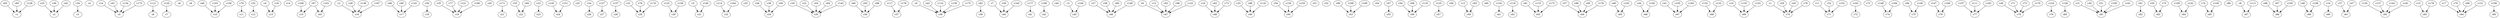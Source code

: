 strict digraph  {
c1;
c2;
c3;
c4;
c5;
c6;
c7;
c8;
c9;
c10;
c11;
c12;
c13;
c14;
c15;
c16;
c17;
c18;
c19;
c20;
c21;
c22;
c23;
c24;
c25;
c26;
c27;
c28;
c29;
c30;
c31;
c32;
c33;
c34;
c35;
c36;
c37;
c38;
c39;
c40;
c41;
c42;
c43;
c44;
c45;
c46;
c47;
c48;
c49;
c50;
c51;
c52;
c53;
c54;
c55;
c56;
c57;
c58;
c59;
c60;
c61;
c62;
c63;
c64;
c65;
c66;
c67;
c68;
c69;
c70;
c71;
c72;
c73;
c74;
c75;
c76;
c77;
c78;
c79;
c80;
c81;
c82;
c83;
c84;
c85;
c86;
c87;
c88;
c89;
c90;
c91;
c92;
c93;
c94;
c95;
v1;
v2;
v3;
v4;
v5;
v6;
v7;
v8;
v9;
v10;
v11;
v12;
v13;
v14;
v15;
v16;
v17;
v18;
v19;
v20;
v21;
v22;
v23;
v24;
v25;
v26;
v27;
v28;
v29;
v30;
v31;
v32;
v33;
v34;
v35;
v36;
v37;
v38;
v39;
v40;
v41;
v42;
v43;
v44;
v45;
v46;
v47;
v48;
v49;
v50;
v51;
v52;
v53;
v54;
v55;
v56;
v57;
v58;
v59;
v60;
v61;
v62;
v63;
v64;
v65;
v66;
v67;
v68;
v69;
v70;
v71;
v72;
v73;
v74;
v75;
v76;
v77;
v78;
v79;
v80;
v81;
v82;
v83;
v84;
v85;
v86;
v87;
v88;
v89;
v90;
v91;
v92;
v93;
v94;
v95;
v96;
v97;
v98;
v99;
v100;
v101;
v102;
v103;
v104;
v105;
v106;
v107;
v108;
v109;
v110;
v111;
v112;
v113;
v114;
v115;
v116;
v117;
v118;
v119;
v120;
v121;
v122;
v123;
v124;
v125;
v126;
v127;
v128;
v129;
v130;
v131;
v132;
v133;
v134;
v135;
v136;
v137;
v138;
v139;
v140;
v141;
v142;
v143;
v144;
v145;
v146;
v147;
v148;
v149;
v150;
v151;
v152;
v153;
v154;
v155;
v156;
v157;
v158;
v159;
v160;
v161;
v162;
v163;
v164;
v165;
v166;
v167;
v168;
v169;
v170;
v171;
v172;
v173;
v174;
v175;
v176;
v177;
v178;
v179;
v180;
v181;
v182;
v183;
v184;
v1 -> c70  [weight=1];
v2 -> c16  [weight=1];
v3 -> c45  [weight=1];
v4 -> c13  [weight=1];
v5 -> c31  [weight=1];
v6 -> c38  [weight=1];
v7 -> c40  [weight=1];
v8 -> c87  [weight=1];
v9 -> c47  [weight=1];
v10 -> c69  [weight=1];
v11 -> c71  [weight=1];
v12 -> c59  [weight=1];
v13 -> c47  [weight=1];
v14 -> c5  [weight=1];
v15 -> c93  [weight=1];
v16 -> c48  [weight=1];
v17 -> c94  [weight=1];
v18 -> c13  [weight=1];
v19 -> c90  [weight=1];
v20 -> c35  [weight=1];
v21 -> c81  [weight=1];
v22 -> c35  [weight=1];
v23 -> c23  [weight=1];
v24 -> c26  [weight=1];
v25 -> c2  [weight=1];
v26 -> c34  [weight=1];
v27 -> c46  [weight=1];
v28 -> c16  [weight=1];
v29 -> c70  [weight=1];
v30 -> c81  [weight=1];
v31 -> c29  [weight=1];
v32 -> c12  [weight=1];
v33 -> c49  [weight=1];
v34 -> c3  [weight=1];
v35 -> c19  [weight=1];
v36 -> c2  [weight=1];
v37 -> c91  [weight=1];
v38 -> c34  [weight=1];
v39 -> c40  [weight=1];
v40 -> c78  [weight=1];
v41 -> c67  [weight=1];
v42 -> c2  [weight=1];
v43 -> c38  [weight=1];
v44 -> c66  [weight=1];
v45 -> c70  [weight=1];
v46 -> c10  [weight=1];
v47 -> c91  [weight=1];
v48 -> c89  [weight=1];
v49 -> c65  [weight=1];
v50 -> c56  [weight=1];
v51 -> c81  [weight=1];
v52 -> c71  [weight=1];
v53 -> c22  [weight=1];
v54 -> c50  [weight=1];
v55 -> c83  [weight=1];
v56 -> c34  [weight=1];
v57 -> c64  [weight=1];
v58 -> c46  [weight=1];
v59 -> c18  [weight=1];
v60 -> c36  [weight=1];
v61 -> c5  [weight=1];
v62 -> c48  [weight=1];
v63 -> c35  [weight=1];
v64 -> c35  [weight=1];
v65 -> c1  [weight=1];
v66 -> c88  [weight=1];
v67 -> c88  [weight=1];
v68 -> c56  [weight=1];
v69 -> c17  [weight=1];
v70 -> c94  [weight=1];
v71 -> c78  [weight=1];
v72 -> c78  [weight=1];
v73 -> c48  [weight=1];
v74 -> c85  [weight=1];
v75 -> c83  [weight=1];
v76 -> c70  [weight=1];
v77 -> c19  [weight=1];
v78 -> c29  [weight=1];
v79 -> c11  [weight=1];
v80 -> c46  [weight=1];
v81 -> c63  [weight=1];
v82 -> c39  [weight=1];
v83 -> c59  [weight=1];
v84 -> c75  [weight=1];
v85 -> c1  [weight=1];
v86 -> c94  [weight=1];
v87 -> c43  [weight=1];
v87 -> c15  [weight=1];
v88 -> c49  [weight=1];
v89 -> c64  [weight=1];
v90 -> c17  [weight=1];
v91 -> c82  [weight=1];
v92 -> c47  [weight=1];
v93 -> c36  [weight=1];
v94 -> c22  [weight=1];
v95 -> c64  [weight=1];
v96 -> c47  [weight=1];
v97 -> c55  [weight=1];
v98 -> c36  [weight=1];
v99 -> c53  [weight=1];
v100 -> c81  [weight=1];
v101 -> c43  [weight=1];
v102 -> c65  [weight=1];
v103 -> c10  [weight=1];
v104 -> c45  [weight=1];
v105 -> c67  [weight=1];
v106 -> c89  [weight=1];
v107 -> c77  [weight=1];
v108 -> c15  [weight=1];
v109 -> c84  [weight=1];
v110 -> c38  [weight=1];
v111 -> c77  [weight=1];
v112 -> c6  [weight=1];
v113 -> c87  [weight=1];
v114 -> c32  [weight=1];
v115 -> c63  [weight=1];
v116 -> c49  [weight=1];
v117 -> c37  [weight=1];
v118 -> c56  [weight=1];
v119 -> c62  [weight=1];
v120 -> c7  [weight=1];
v121 -> c19  [weight=1];
v122 -> c47  [weight=1];
v123 -> c30  [weight=1];
v124 -> c79  [weight=1];
v125 -> c57  [weight=1];
v126 -> c80  [weight=1];
v127 -> c27  [weight=1];
v128 -> c1  [weight=1];
v129 -> c85  [weight=1];
v130 -> c92  [weight=1];
v131 -> c94  [weight=1];
v132 -> c68  [weight=1];
v133 -> c68  [weight=1];
v134 -> c5  [weight=1];
v135 -> c69  [weight=1];
v136 -> c75  [weight=1];
v137 -> c92  [weight=1];
v138 -> c16  [weight=1];
v139 -> c38  [weight=1];
v140 -> c66  [weight=1];
v141 -> c17  [weight=1];
v142 -> c84  [weight=1];
v143 -> c35  [weight=1];
v144 -> c92  [weight=1];
v145 -> c24  [weight=1];
v146 -> c31  [weight=1];
v147 -> c76  [weight=1];
v148 -> c74  [weight=1];
v149 -> c46  [weight=1];
v150 -> c50  [weight=1];
v151 -> c24  [weight=1];
v152 -> c71  [weight=1];
v153 -> c69  [weight=1];
v154 -> c61  [weight=1];
v155 -> c50  [weight=1];
v156 -> c10  [weight=1];
v157 -> c28  [weight=1];
v158 -> c95  [weight=1];
v159 -> c30  [weight=1];
v160 -> c76  [weight=1];
v161 -> c81  [weight=1];
v162 -> c72  [weight=1];
v163 -> c40  [weight=1];
v164 -> c32  [weight=1];
v165 -> c88  [weight=1];
v166 -> c42  [weight=1];
v167 -> c16  [weight=1];
v168 -> c53  [weight=1];
v169 -> c53  [weight=1];
v170 -> c78  [weight=1];
v171 -> c21  [weight=1];
v172 -> c63  [weight=1];
v173 -> c5  [weight=1];
v174 -> c29  [weight=1];
v175 -> c38  [weight=1];
v176 -> c64  [weight=1];
v177 -> c41  [weight=1];
v178 -> c37  [weight=1];
v179 -> c93  [weight=1];
v180 -> c19  [weight=1];
v181 -> c92  [weight=1];
v182 -> c77  [weight=1];
v183 -> c67  [weight=1];
v184 -> c74  [weight=1];
}
